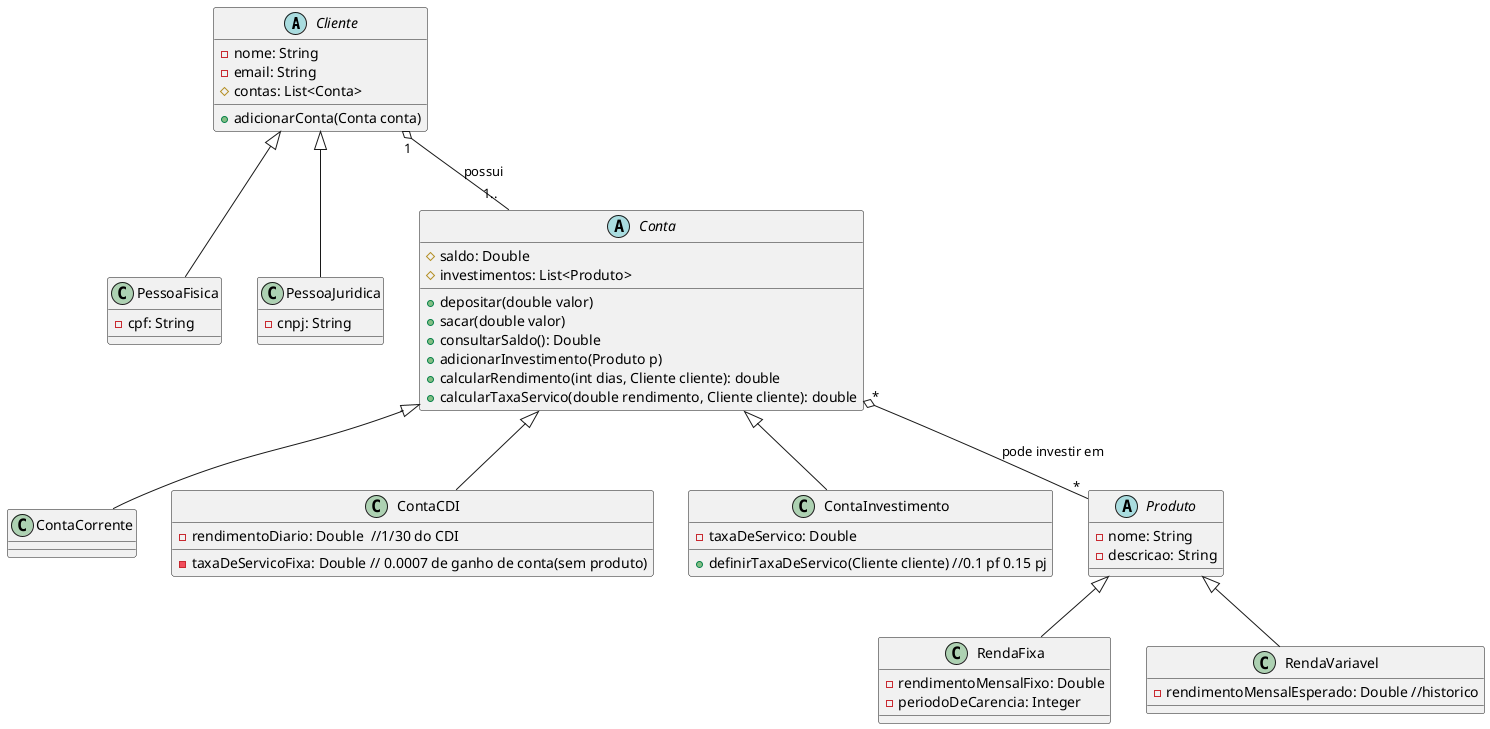 @startuml vcRiquinho

abstract class Cliente {
- nome: String
- email: String
# contas: List<Conta>
+ adicionarConta(Conta conta)
}

class PessoaFisica extends Cliente {
- cpf: String
}

class PessoaJuridica extends Cliente {
- cnpj: String
}

abstract class Conta {
# saldo: Double
# investimentos: List<Produto>
+ depositar(double valor)
+ sacar(double valor)
+ consultarSaldo(): Double
+ adicionarInvestimento(Produto p)
+ calcularRendimento(int dias, Cliente cliente): double
+ calcularTaxaServico(double rendimento, Cliente cliente): double
}

class ContaCorrente extends Conta {

}

class ContaCDI extends Conta {
- rendimentoDiario: Double  //1/30 do CDI
- taxaDeServicoFixa: Double // 0.0007 de ganho de conta(sem produto)
}

class ContaInvestimento extends Conta {
- taxaDeServico: Double
+ definirTaxaDeServico(Cliente cliente) //0.1 pf 0.15 pj
}

abstract class Produto {
- nome: String
- descricao: String
}

class RendaFixa extends Produto {
- rendimentoMensalFixo: Double
- periodoDeCarencia: Integer
}

class RendaVariavel extends Produto {
- rendimentoMensalEsperado: Double //historico
}

Cliente "1" o-- "1.." Conta : possui
@startuml vcRiquinho

abstract class Cliente {
- nome: String
- email: String
# contas: List<Conta>
+ adicionarConta(Conta conta)
}

class PessoaFisica extends Cliente {
- cpf: String
}

class PessoaJuridica extends Cliente {
- cnpj: String
}

abstract class Conta {
# saldo: Double
# investimentos: List<Produto>
+ depositar(double valor)
+ sacar(double valor)
+ consultarSaldo(): Double
+ adicionarInvestimento(Produto p)
+ calcularRendimento(int dias, Cliente cliente): double
+ calcularTaxaServico(double rendimento, Cliente cliente): double
}

class ContaCorrente extends Conta {

}

class ContaCDI extends Conta {
- rendimentoDiario: Double  //1/30 do CDI
- taxaDeServicoFixa: Double // 0.0007 de ganho de conta(sem produto)
}

class ContaInvestimento extends Conta {
- taxaDeServico: Double
+ definirTaxaDeServico(Cliente cliente) //0.1 pf 0.15 pj
}

abstract class Produto {
- nome: String
- descricao: String
}

class RendaFixa extends Produto {
- rendimentoMensalFixo: Double
- periodoDeCarencia: Integer
}

class RendaVariavel extends Produto {
- rendimentoMensalEsperado: Double //historico
}

Cliente "1" o-- "1.." Conta : possui
Conta "*" o-- "*" Produto : pode investir em


@enduml